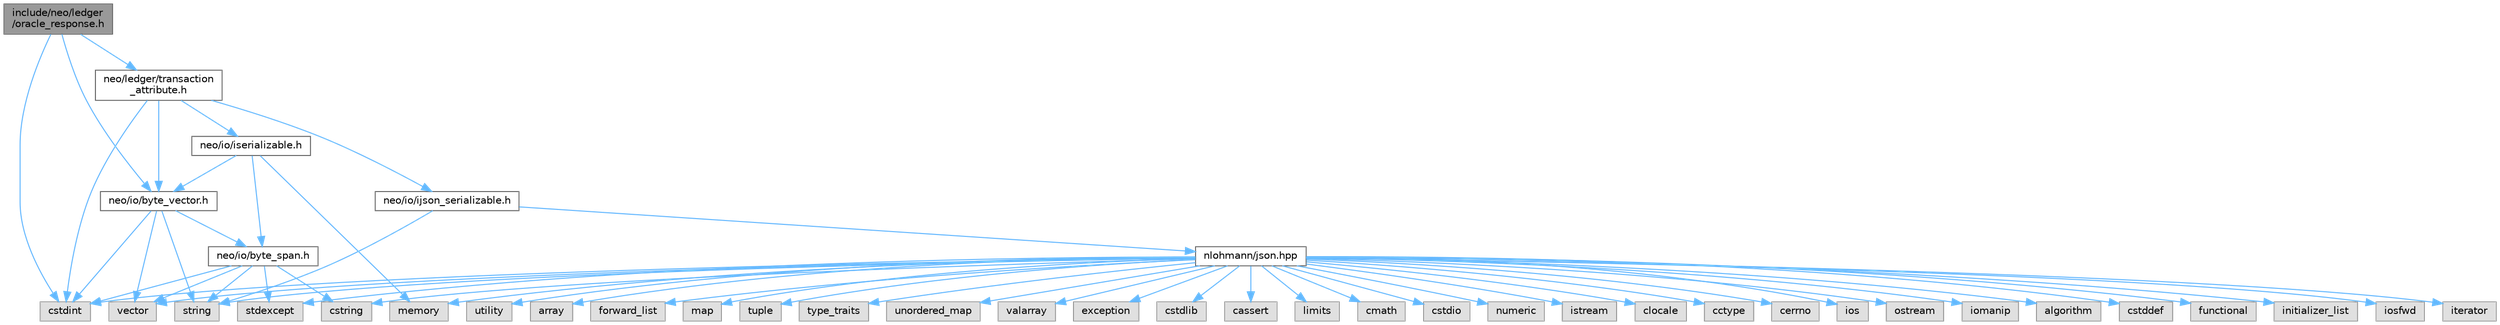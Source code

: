 digraph "include/neo/ledger/oracle_response.h"
{
 // LATEX_PDF_SIZE
  bgcolor="transparent";
  edge [fontname=Helvetica,fontsize=10,labelfontname=Helvetica,labelfontsize=10];
  node [fontname=Helvetica,fontsize=10,shape=box,height=0.2,width=0.4];
  Node1 [id="Node000001",label="include/neo/ledger\l/oracle_response.h",height=0.2,width=0.4,color="gray40", fillcolor="grey60", style="filled", fontcolor="black",tooltip=" "];
  Node1 -> Node2 [id="edge56_Node000001_Node000002",color="steelblue1",style="solid",tooltip=" "];
  Node2 [id="Node000002",label="neo/io/byte_vector.h",height=0.2,width=0.4,color="grey40", fillcolor="white", style="filled",URL="$io_2byte__vector_8h.html",tooltip=" "];
  Node2 -> Node3 [id="edge57_Node000002_Node000003",color="steelblue1",style="solid",tooltip=" "];
  Node3 [id="Node000003",label="neo/io/byte_span.h",height=0.2,width=0.4,color="grey40", fillcolor="white", style="filled",URL="$io_2byte__span_8h.html",tooltip=" "];
  Node3 -> Node4 [id="edge58_Node000003_Node000004",color="steelblue1",style="solid",tooltip=" "];
  Node4 [id="Node000004",label="cstdint",height=0.2,width=0.4,color="grey60", fillcolor="#E0E0E0", style="filled",tooltip=" "];
  Node3 -> Node5 [id="edge59_Node000003_Node000005",color="steelblue1",style="solid",tooltip=" "];
  Node5 [id="Node000005",label="cstring",height=0.2,width=0.4,color="grey60", fillcolor="#E0E0E0", style="filled",tooltip=" "];
  Node3 -> Node6 [id="edge60_Node000003_Node000006",color="steelblue1",style="solid",tooltip=" "];
  Node6 [id="Node000006",label="stdexcept",height=0.2,width=0.4,color="grey60", fillcolor="#E0E0E0", style="filled",tooltip=" "];
  Node3 -> Node7 [id="edge61_Node000003_Node000007",color="steelblue1",style="solid",tooltip=" "];
  Node7 [id="Node000007",label="string",height=0.2,width=0.4,color="grey60", fillcolor="#E0E0E0", style="filled",tooltip=" "];
  Node3 -> Node8 [id="edge62_Node000003_Node000008",color="steelblue1",style="solid",tooltip=" "];
  Node8 [id="Node000008",label="vector",height=0.2,width=0.4,color="grey60", fillcolor="#E0E0E0", style="filled",tooltip=" "];
  Node2 -> Node4 [id="edge63_Node000002_Node000004",color="steelblue1",style="solid",tooltip=" "];
  Node2 -> Node7 [id="edge64_Node000002_Node000007",color="steelblue1",style="solid",tooltip=" "];
  Node2 -> Node8 [id="edge65_Node000002_Node000008",color="steelblue1",style="solid",tooltip=" "];
  Node1 -> Node9 [id="edge66_Node000001_Node000009",color="steelblue1",style="solid",tooltip=" "];
  Node9 [id="Node000009",label="neo/ledger/transaction\l_attribute.h",height=0.2,width=0.4,color="grey40", fillcolor="white", style="filled",URL="$transaction__attribute_8h.html",tooltip=" "];
  Node9 -> Node2 [id="edge67_Node000009_Node000002",color="steelblue1",style="solid",tooltip=" "];
  Node9 -> Node10 [id="edge68_Node000009_Node000010",color="steelblue1",style="solid",tooltip=" "];
  Node10 [id="Node000010",label="neo/io/ijson_serializable.h",height=0.2,width=0.4,color="grey40", fillcolor="white", style="filled",URL="$ijson__serializable_8h.html",tooltip=" "];
  Node10 -> Node11 [id="edge69_Node000010_Node000011",color="steelblue1",style="solid",tooltip=" "];
  Node11 [id="Node000011",label="nlohmann/json.hpp",height=0.2,width=0.4,color="grey40", fillcolor="white", style="filled",URL="$json_8hpp.html",tooltip=" "];
  Node11 -> Node12 [id="edge70_Node000011_Node000012",color="steelblue1",style="solid",tooltip=" "];
  Node12 [id="Node000012",label="algorithm",height=0.2,width=0.4,color="grey60", fillcolor="#E0E0E0", style="filled",tooltip=" "];
  Node11 -> Node13 [id="edge71_Node000011_Node000013",color="steelblue1",style="solid",tooltip=" "];
  Node13 [id="Node000013",label="cstddef",height=0.2,width=0.4,color="grey60", fillcolor="#E0E0E0", style="filled",tooltip=" "];
  Node11 -> Node14 [id="edge72_Node000011_Node000014",color="steelblue1",style="solid",tooltip=" "];
  Node14 [id="Node000014",label="functional",height=0.2,width=0.4,color="grey60", fillcolor="#E0E0E0", style="filled",tooltip=" "];
  Node11 -> Node15 [id="edge73_Node000011_Node000015",color="steelblue1",style="solid",tooltip=" "];
  Node15 [id="Node000015",label="initializer_list",height=0.2,width=0.4,color="grey60", fillcolor="#E0E0E0", style="filled",tooltip=" "];
  Node11 -> Node16 [id="edge74_Node000011_Node000016",color="steelblue1",style="solid",tooltip=" "];
  Node16 [id="Node000016",label="iosfwd",height=0.2,width=0.4,color="grey60", fillcolor="#E0E0E0", style="filled",tooltip=" "];
  Node11 -> Node17 [id="edge75_Node000011_Node000017",color="steelblue1",style="solid",tooltip=" "];
  Node17 [id="Node000017",label="iterator",height=0.2,width=0.4,color="grey60", fillcolor="#E0E0E0", style="filled",tooltip=" "];
  Node11 -> Node18 [id="edge76_Node000011_Node000018",color="steelblue1",style="solid",tooltip=" "];
  Node18 [id="Node000018",label="memory",height=0.2,width=0.4,color="grey60", fillcolor="#E0E0E0", style="filled",tooltip=" "];
  Node11 -> Node7 [id="edge77_Node000011_Node000007",color="steelblue1",style="solid",tooltip=" "];
  Node11 -> Node19 [id="edge78_Node000011_Node000019",color="steelblue1",style="solid",tooltip=" "];
  Node19 [id="Node000019",label="utility",height=0.2,width=0.4,color="grey60", fillcolor="#E0E0E0", style="filled",tooltip=" "];
  Node11 -> Node8 [id="edge79_Node000011_Node000008",color="steelblue1",style="solid",tooltip=" "];
  Node11 -> Node20 [id="edge80_Node000011_Node000020",color="steelblue1",style="solid",tooltip=" "];
  Node20 [id="Node000020",label="array",height=0.2,width=0.4,color="grey60", fillcolor="#E0E0E0", style="filled",tooltip=" "];
  Node11 -> Node21 [id="edge81_Node000011_Node000021",color="steelblue1",style="solid",tooltip=" "];
  Node21 [id="Node000021",label="forward_list",height=0.2,width=0.4,color="grey60", fillcolor="#E0E0E0", style="filled",tooltip=" "];
  Node11 -> Node22 [id="edge82_Node000011_Node000022",color="steelblue1",style="solid",tooltip=" "];
  Node22 [id="Node000022",label="map",height=0.2,width=0.4,color="grey60", fillcolor="#E0E0E0", style="filled",tooltip=" "];
  Node11 -> Node23 [id="edge83_Node000011_Node000023",color="steelblue1",style="solid",tooltip=" "];
  Node23 [id="Node000023",label="tuple",height=0.2,width=0.4,color="grey60", fillcolor="#E0E0E0", style="filled",tooltip=" "];
  Node11 -> Node24 [id="edge84_Node000011_Node000024",color="steelblue1",style="solid",tooltip=" "];
  Node24 [id="Node000024",label="type_traits",height=0.2,width=0.4,color="grey60", fillcolor="#E0E0E0", style="filled",tooltip=" "];
  Node11 -> Node25 [id="edge85_Node000011_Node000025",color="steelblue1",style="solid",tooltip=" "];
  Node25 [id="Node000025",label="unordered_map",height=0.2,width=0.4,color="grey60", fillcolor="#E0E0E0", style="filled",tooltip=" "];
  Node11 -> Node26 [id="edge86_Node000011_Node000026",color="steelblue1",style="solid",tooltip=" "];
  Node26 [id="Node000026",label="valarray",height=0.2,width=0.4,color="grey60", fillcolor="#E0E0E0", style="filled",tooltip=" "];
  Node11 -> Node27 [id="edge87_Node000011_Node000027",color="steelblue1",style="solid",tooltip=" "];
  Node27 [id="Node000027",label="exception",height=0.2,width=0.4,color="grey60", fillcolor="#E0E0E0", style="filled",tooltip=" "];
  Node11 -> Node6 [id="edge88_Node000011_Node000006",color="steelblue1",style="solid",tooltip=" "];
  Node11 -> Node4 [id="edge89_Node000011_Node000004",color="steelblue1",style="solid",tooltip=" "];
  Node11 -> Node28 [id="edge90_Node000011_Node000028",color="steelblue1",style="solid",tooltip=" "];
  Node28 [id="Node000028",label="cstdlib",height=0.2,width=0.4,color="grey60", fillcolor="#E0E0E0", style="filled",tooltip=" "];
  Node11 -> Node29 [id="edge91_Node000011_Node000029",color="steelblue1",style="solid",tooltip=" "];
  Node29 [id="Node000029",label="cassert",height=0.2,width=0.4,color="grey60", fillcolor="#E0E0E0", style="filled",tooltip=" "];
  Node11 -> Node30 [id="edge92_Node000011_Node000030",color="steelblue1",style="solid",tooltip=" "];
  Node30 [id="Node000030",label="limits",height=0.2,width=0.4,color="grey60", fillcolor="#E0E0E0", style="filled",tooltip=" "];
  Node11 -> Node5 [id="edge93_Node000011_Node000005",color="steelblue1",style="solid",tooltip=" "];
  Node11 -> Node31 [id="edge94_Node000011_Node000031",color="steelblue1",style="solid",tooltip=" "];
  Node31 [id="Node000031",label="cmath",height=0.2,width=0.4,color="grey60", fillcolor="#E0E0E0", style="filled",tooltip=" "];
  Node11 -> Node32 [id="edge95_Node000011_Node000032",color="steelblue1",style="solid",tooltip=" "];
  Node32 [id="Node000032",label="cstdio",height=0.2,width=0.4,color="grey60", fillcolor="#E0E0E0", style="filled",tooltip=" "];
  Node11 -> Node33 [id="edge96_Node000011_Node000033",color="steelblue1",style="solid",tooltip=" "];
  Node33 [id="Node000033",label="numeric",height=0.2,width=0.4,color="grey60", fillcolor="#E0E0E0", style="filled",tooltip=" "];
  Node11 -> Node34 [id="edge97_Node000011_Node000034",color="steelblue1",style="solid",tooltip=" "];
  Node34 [id="Node000034",label="istream",height=0.2,width=0.4,color="grey60", fillcolor="#E0E0E0", style="filled",tooltip=" "];
  Node11 -> Node35 [id="edge98_Node000011_Node000035",color="steelblue1",style="solid",tooltip=" "];
  Node35 [id="Node000035",label="clocale",height=0.2,width=0.4,color="grey60", fillcolor="#E0E0E0", style="filled",tooltip=" "];
  Node11 -> Node36 [id="edge99_Node000011_Node000036",color="steelblue1",style="solid",tooltip=" "];
  Node36 [id="Node000036",label="cctype",height=0.2,width=0.4,color="grey60", fillcolor="#E0E0E0", style="filled",tooltip=" "];
  Node11 -> Node37 [id="edge100_Node000011_Node000037",color="steelblue1",style="solid",tooltip=" "];
  Node37 [id="Node000037",label="cerrno",height=0.2,width=0.4,color="grey60", fillcolor="#E0E0E0", style="filled",tooltip=" "];
  Node11 -> Node38 [id="edge101_Node000011_Node000038",color="steelblue1",style="solid",tooltip=" "];
  Node38 [id="Node000038",label="ios",height=0.2,width=0.4,color="grey60", fillcolor="#E0E0E0", style="filled",tooltip=" "];
  Node11 -> Node39 [id="edge102_Node000011_Node000039",color="steelblue1",style="solid",tooltip=" "];
  Node39 [id="Node000039",label="ostream",height=0.2,width=0.4,color="grey60", fillcolor="#E0E0E0", style="filled",tooltip=" "];
  Node11 -> Node40 [id="edge103_Node000011_Node000040",color="steelblue1",style="solid",tooltip=" "];
  Node40 [id="Node000040",label="iomanip",height=0.2,width=0.4,color="grey60", fillcolor="#E0E0E0", style="filled",tooltip=" "];
  Node10 -> Node7 [id="edge104_Node000010_Node000007",color="steelblue1",style="solid",tooltip=" "];
  Node9 -> Node41 [id="edge105_Node000009_Node000041",color="steelblue1",style="solid",tooltip=" "];
  Node41 [id="Node000041",label="neo/io/iserializable.h",height=0.2,width=0.4,color="grey40", fillcolor="white", style="filled",URL="$iserializable_8h.html",tooltip=" "];
  Node41 -> Node3 [id="edge106_Node000041_Node000003",color="steelblue1",style="solid",tooltip=" "];
  Node41 -> Node2 [id="edge107_Node000041_Node000002",color="steelblue1",style="solid",tooltip=" "];
  Node41 -> Node18 [id="edge108_Node000041_Node000018",color="steelblue1",style="solid",tooltip=" "];
  Node9 -> Node4 [id="edge109_Node000009_Node000004",color="steelblue1",style="solid",tooltip=" "];
  Node1 -> Node4 [id="edge110_Node000001_Node000004",color="steelblue1",style="solid",tooltip=" "];
}
